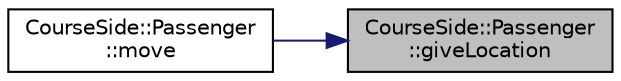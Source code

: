 digraph "CourseSide::Passenger::giveLocation"
{
 // LATEX_PDF_SIZE
  edge [fontname="Helvetica",fontsize="10",labelfontname="Helvetica",labelfontsize="10"];
  node [fontname="Helvetica",fontsize="10",shape=record];
  rankdir="RL";
  Node1 [label="CourseSide::Passenger\l::giveLocation",height=0.2,width=0.4,color="black", fillcolor="grey75", style="filled", fontcolor="black",tooltip="giveLocation returns the location of the actor."];
  Node1 -> Node2 [dir="back",color="midnightblue",fontsize="10",style="solid",fontname="Helvetica"];
  Node2 [label="CourseSide::Passenger\l::move",height=0.2,width=0.4,color="black", fillcolor="white", style="filled",URL="$class_course_side_1_1_passenger.html#ae1d2f7c7740103213c3a96531aa2f59b",tooltip="move-method moves the actor to given location."];
}
